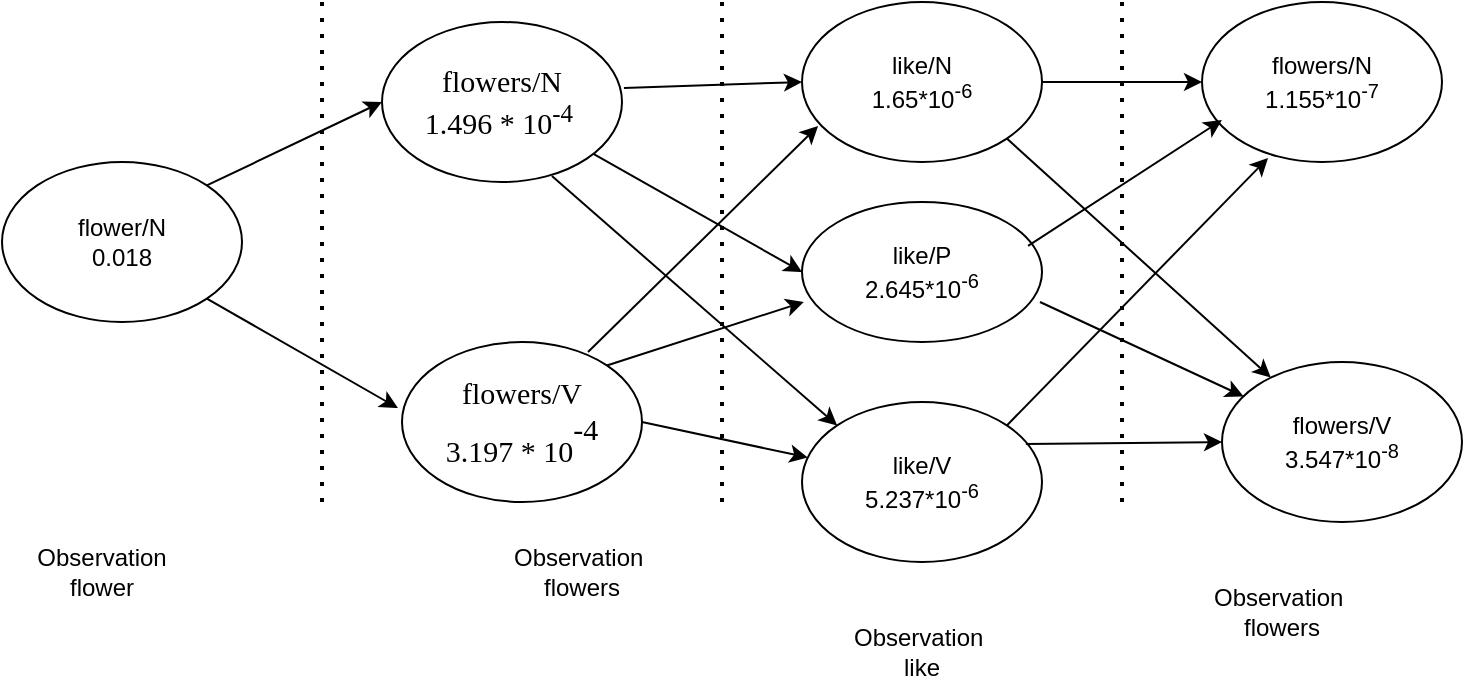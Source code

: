 <mxfile version="24.3.1" type="device">
  <diagram name="Trang-1" id="jYj0p3ZIIFoCpeCeqGQB">
    <mxGraphModel dx="1386" dy="-384" grid="1" gridSize="10" guides="1" tooltips="1" connect="1" arrows="1" fold="1" page="1" pageScale="1" pageWidth="827" pageHeight="1169" math="0" shadow="0">
      <root>
        <mxCell id="0" />
        <mxCell id="1" parent="0" />
        <mxCell id="jay1ybxhuvhl3Z6yMuMn-2" value="" style="endArrow=none;dashed=1;html=1;dashPattern=1 3;strokeWidth=2;rounded=0;" edge="1" parent="1">
          <mxGeometry width="50" height="50" relative="1" as="geometry">
            <mxPoint x="400" y="1480" as="sourcePoint" />
            <mxPoint x="400" y="1230" as="targetPoint" />
          </mxGeometry>
        </mxCell>
        <mxCell id="jay1ybxhuvhl3Z6yMuMn-3" value="" style="endArrow=none;dashed=1;html=1;dashPattern=1 3;strokeWidth=2;rounded=0;" edge="1" parent="1">
          <mxGeometry width="50" height="50" relative="1" as="geometry">
            <mxPoint x="200" y="1480" as="sourcePoint" />
            <mxPoint x="200" y="1230" as="targetPoint" />
            <Array as="points">
              <mxPoint x="200" y="1370" />
            </Array>
          </mxGeometry>
        </mxCell>
        <mxCell id="jay1ybxhuvhl3Z6yMuMn-4" value="" style="ellipse;whiteSpace=wrap;html=1;" vertex="1" parent="1">
          <mxGeometry x="40" y="1310" width="120" height="80" as="geometry" />
        </mxCell>
        <mxCell id="jay1ybxhuvhl3Z6yMuMn-5" value="flower/N&lt;div&gt;0.018&lt;/div&gt;" style="text;html=1;align=center;verticalAlign=middle;whiteSpace=wrap;rounded=0;" vertex="1" parent="1">
          <mxGeometry x="70" y="1335" width="60" height="30" as="geometry" />
        </mxCell>
        <mxCell id="jay1ybxhuvhl3Z6yMuMn-7" value="&lt;font style=&quot;font-size: 15px;&quot; face=&quot;Times New Roman&quot;&gt;flowers/N&lt;/font&gt;&lt;div style=&quot;font-size: 15px;&quot;&gt;&lt;div style=&quot;&quot;&gt;&lt;font style=&quot;font-size: 15px;&quot; face=&quot;DNfEV5vz6ggen_a1UJtg&quot;&gt;1.496 * 10&lt;sup style=&quot;&quot;&gt;-4&amp;nbsp;&lt;/sup&gt;&lt;/font&gt;&lt;/div&gt;&lt;/div&gt;" style="ellipse;whiteSpace=wrap;html=1;" vertex="1" parent="1">
          <mxGeometry x="230" y="1240" width="120" height="80" as="geometry" />
        </mxCell>
        <mxCell id="jay1ybxhuvhl3Z6yMuMn-8" value="&lt;font face=&quot;Times New Roman&quot; style=&quot;font-size: 15px;&quot;&gt;flowers/V&lt;/font&gt;&lt;div style=&quot;font-size: 15px;&quot;&gt;&lt;font face=&quot;cuQhnfD5aE3xB5Evx9vk&quot; style=&quot;font-size: 15px;&quot;&gt;&lt;span style=&quot;background-color: initial;&quot;&gt;3.197 * 10&lt;/span&gt;&lt;sup style=&quot;background-color: initial;&quot;&gt;&lt;span style=&quot;vertical-align: super; font-size: 15px;&quot;&gt;-4&lt;/span&gt;&lt;/sup&gt;&lt;/font&gt;&lt;/div&gt;" style="ellipse;whiteSpace=wrap;html=1;" vertex="1" parent="1">
          <mxGeometry x="240" y="1400" width="120" height="80" as="geometry" />
        </mxCell>
        <mxCell id="jay1ybxhuvhl3Z6yMuMn-9" value="like/N&lt;div&gt;1.65*10&lt;sup&gt;-6&lt;/sup&gt;&lt;/div&gt;" style="ellipse;whiteSpace=wrap;html=1;" vertex="1" parent="1">
          <mxGeometry x="440" y="1230" width="120" height="80" as="geometry" />
        </mxCell>
        <mxCell id="jay1ybxhuvhl3Z6yMuMn-10" value="like/P&lt;div&gt;2.645*10&lt;sup&gt;-6&lt;/sup&gt;&lt;/div&gt;" style="ellipse;whiteSpace=wrap;html=1;" vertex="1" parent="1">
          <mxGeometry x="440" y="1330" width="120" height="70" as="geometry" />
        </mxCell>
        <mxCell id="jay1ybxhuvhl3Z6yMuMn-11" value="like/V&lt;div&gt;5.237*10&lt;sup&gt;-6&lt;/sup&gt;&lt;/div&gt;" style="ellipse;whiteSpace=wrap;html=1;" vertex="1" parent="1">
          <mxGeometry x="440" y="1430" width="120" height="80" as="geometry" />
        </mxCell>
        <mxCell id="jay1ybxhuvhl3Z6yMuMn-14" value="Observation&lt;div&gt;flower&lt;/div&gt;" style="text;html=1;align=center;verticalAlign=middle;whiteSpace=wrap;rounded=0;" vertex="1" parent="1">
          <mxGeometry x="60" y="1500" width="60" height="30" as="geometry" />
        </mxCell>
        <mxCell id="jay1ybxhuvhl3Z6yMuMn-17" value="" style="endArrow=classic;html=1;rounded=0;exitX=1;exitY=0;exitDx=0;exitDy=0;entryX=0;entryY=0.5;entryDx=0;entryDy=0;" edge="1" parent="1" source="jay1ybxhuvhl3Z6yMuMn-4" target="jay1ybxhuvhl3Z6yMuMn-7">
          <mxGeometry width="50" height="50" relative="1" as="geometry">
            <mxPoint x="390" y="1390" as="sourcePoint" />
            <mxPoint x="440" y="1340" as="targetPoint" />
          </mxGeometry>
        </mxCell>
        <mxCell id="jay1ybxhuvhl3Z6yMuMn-18" value="" style="endArrow=classic;html=1;rounded=0;exitX=1;exitY=1;exitDx=0;exitDy=0;entryX=-0.017;entryY=0.413;entryDx=0;entryDy=0;entryPerimeter=0;" edge="1" parent="1" source="jay1ybxhuvhl3Z6yMuMn-4" target="jay1ybxhuvhl3Z6yMuMn-8">
          <mxGeometry width="50" height="50" relative="1" as="geometry">
            <mxPoint x="390" y="1390" as="sourcePoint" />
            <mxPoint x="440" y="1340" as="targetPoint" />
          </mxGeometry>
        </mxCell>
        <mxCell id="jay1ybxhuvhl3Z6yMuMn-19" value="Observation&amp;nbsp;&lt;div&gt;flowers&lt;/div&gt;" style="text;html=1;align=center;verticalAlign=middle;whiteSpace=wrap;rounded=0;" vertex="1" parent="1">
          <mxGeometry x="300" y="1500" width="60" height="30" as="geometry" />
        </mxCell>
        <mxCell id="jay1ybxhuvhl3Z6yMuMn-20" value="" style="endArrow=classic;html=1;rounded=0;exitX=1.008;exitY=0.413;exitDx=0;exitDy=0;exitPerimeter=0;entryX=0;entryY=0.5;entryDx=0;entryDy=0;" edge="1" parent="1" source="jay1ybxhuvhl3Z6yMuMn-7" target="jay1ybxhuvhl3Z6yMuMn-9">
          <mxGeometry width="50" height="50" relative="1" as="geometry">
            <mxPoint x="390" y="1390" as="sourcePoint" />
            <mxPoint x="560" y="1270" as="targetPoint" />
          </mxGeometry>
        </mxCell>
        <mxCell id="jay1ybxhuvhl3Z6yMuMn-21" value="" style="endArrow=classic;html=1;rounded=0;exitX=1;exitY=0.5;exitDx=0;exitDy=0;" edge="1" parent="1" source="jay1ybxhuvhl3Z6yMuMn-8" target="jay1ybxhuvhl3Z6yMuMn-11">
          <mxGeometry width="50" height="50" relative="1" as="geometry">
            <mxPoint x="390" y="1390" as="sourcePoint" />
            <mxPoint x="440" y="1340" as="targetPoint" />
          </mxGeometry>
        </mxCell>
        <mxCell id="jay1ybxhuvhl3Z6yMuMn-22" value="" style="endArrow=classic;html=1;rounded=0;entryX=0;entryY=0.5;entryDx=0;entryDy=0;" edge="1" parent="1" source="jay1ybxhuvhl3Z6yMuMn-7" target="jay1ybxhuvhl3Z6yMuMn-10">
          <mxGeometry width="50" height="50" relative="1" as="geometry">
            <mxPoint x="380" y="1310" as="sourcePoint" />
            <mxPoint x="440" y="1340" as="targetPoint" />
          </mxGeometry>
        </mxCell>
        <mxCell id="jay1ybxhuvhl3Z6yMuMn-23" value="" style="endArrow=classic;html=1;rounded=0;exitX=1;exitY=0;exitDx=0;exitDy=0;entryX=0.008;entryY=0.714;entryDx=0;entryDy=0;entryPerimeter=0;" edge="1" parent="1" source="jay1ybxhuvhl3Z6yMuMn-8" target="jay1ybxhuvhl3Z6yMuMn-10">
          <mxGeometry width="50" height="50" relative="1" as="geometry">
            <mxPoint x="390" y="1390" as="sourcePoint" />
            <mxPoint x="440" y="1340" as="targetPoint" />
          </mxGeometry>
        </mxCell>
        <mxCell id="jay1ybxhuvhl3Z6yMuMn-24" value="" style="endArrow=classic;html=1;rounded=0;exitX=0.708;exitY=0.963;exitDx=0;exitDy=0;exitPerimeter=0;entryX=0;entryY=0;entryDx=0;entryDy=0;" edge="1" parent="1" source="jay1ybxhuvhl3Z6yMuMn-7" target="jay1ybxhuvhl3Z6yMuMn-11">
          <mxGeometry width="50" height="50" relative="1" as="geometry">
            <mxPoint x="390" y="1390" as="sourcePoint" />
            <mxPoint x="440" y="1340" as="targetPoint" />
          </mxGeometry>
        </mxCell>
        <mxCell id="jay1ybxhuvhl3Z6yMuMn-25" value="" style="endArrow=classic;html=1;rounded=0;exitX=0.775;exitY=0.063;exitDx=0;exitDy=0;exitPerimeter=0;entryX=0.067;entryY=0.775;entryDx=0;entryDy=0;entryPerimeter=0;" edge="1" parent="1" source="jay1ybxhuvhl3Z6yMuMn-8" target="jay1ybxhuvhl3Z6yMuMn-9">
          <mxGeometry width="50" height="50" relative="1" as="geometry">
            <mxPoint x="390" y="1390" as="sourcePoint" />
            <mxPoint x="440" y="1340" as="targetPoint" />
          </mxGeometry>
        </mxCell>
        <mxCell id="jay1ybxhuvhl3Z6yMuMn-26" value="Observation&amp;nbsp;&lt;div&gt;like&lt;/div&gt;" style="text;html=1;align=center;verticalAlign=middle;whiteSpace=wrap;rounded=0;" vertex="1" parent="1">
          <mxGeometry x="470" y="1540" width="60" height="30" as="geometry" />
        </mxCell>
        <mxCell id="jay1ybxhuvhl3Z6yMuMn-27" value="" style="endArrow=none;dashed=1;html=1;dashPattern=1 3;strokeWidth=2;rounded=0;" edge="1" parent="1">
          <mxGeometry width="50" height="50" relative="1" as="geometry">
            <mxPoint x="600" y="1480" as="sourcePoint" />
            <mxPoint x="600" y="1230" as="targetPoint" />
          </mxGeometry>
        </mxCell>
        <mxCell id="jay1ybxhuvhl3Z6yMuMn-28" value="Observation&amp;nbsp;&lt;div&gt;flowers&lt;/div&gt;" style="text;html=1;align=center;verticalAlign=middle;whiteSpace=wrap;rounded=0;" vertex="1" parent="1">
          <mxGeometry x="650" y="1520" width="60" height="30" as="geometry" />
        </mxCell>
        <mxCell id="jay1ybxhuvhl3Z6yMuMn-29" value="flowers/N&lt;div&gt;1.155*10&lt;sup&gt;-7&lt;/sup&gt;&lt;/div&gt;" style="ellipse;whiteSpace=wrap;html=1;" vertex="1" parent="1">
          <mxGeometry x="640" y="1230" width="120" height="80" as="geometry" />
        </mxCell>
        <mxCell id="jay1ybxhuvhl3Z6yMuMn-30" value="flowers/V&lt;div&gt;3.547*10&lt;sup&gt;-8&lt;/sup&gt;&lt;/div&gt;" style="ellipse;whiteSpace=wrap;html=1;" vertex="1" parent="1">
          <mxGeometry x="650" y="1410" width="120" height="80" as="geometry" />
        </mxCell>
        <mxCell id="jay1ybxhuvhl3Z6yMuMn-31" value="" style="endArrow=classic;html=1;rounded=0;exitX=1;exitY=0.5;exitDx=0;exitDy=0;" edge="1" parent="1" source="jay1ybxhuvhl3Z6yMuMn-9" target="jay1ybxhuvhl3Z6yMuMn-29">
          <mxGeometry width="50" height="50" relative="1" as="geometry">
            <mxPoint x="600" y="1260" as="sourcePoint" />
            <mxPoint x="650" y="1210" as="targetPoint" />
          </mxGeometry>
        </mxCell>
        <mxCell id="jay1ybxhuvhl3Z6yMuMn-32" value="" style="endArrow=classic;html=1;rounded=0;exitX=0.933;exitY=0.263;exitDx=0;exitDy=0;exitPerimeter=0;entryX=0;entryY=0.5;entryDx=0;entryDy=0;" edge="1" parent="1" source="jay1ybxhuvhl3Z6yMuMn-11" target="jay1ybxhuvhl3Z6yMuMn-30">
          <mxGeometry width="50" height="50" relative="1" as="geometry">
            <mxPoint x="600" y="1260" as="sourcePoint" />
            <mxPoint x="650" y="1210" as="targetPoint" />
          </mxGeometry>
        </mxCell>
        <mxCell id="jay1ybxhuvhl3Z6yMuMn-33" value="" style="endArrow=classic;html=1;rounded=0;exitX=0.942;exitY=0.314;exitDx=0;exitDy=0;exitPerimeter=0;entryX=0.083;entryY=0.738;entryDx=0;entryDy=0;entryPerimeter=0;" edge="1" parent="1" source="jay1ybxhuvhl3Z6yMuMn-10" target="jay1ybxhuvhl3Z6yMuMn-29">
          <mxGeometry width="50" height="50" relative="1" as="geometry">
            <mxPoint x="600" y="1260" as="sourcePoint" />
            <mxPoint x="650" y="1210" as="targetPoint" />
          </mxGeometry>
        </mxCell>
        <mxCell id="jay1ybxhuvhl3Z6yMuMn-35" value="" style="endArrow=classic;html=1;rounded=0;exitX=1;exitY=0;exitDx=0;exitDy=0;entryX=0.275;entryY=0.975;entryDx=0;entryDy=0;entryPerimeter=0;" edge="1" parent="1" source="jay1ybxhuvhl3Z6yMuMn-11" target="jay1ybxhuvhl3Z6yMuMn-29">
          <mxGeometry width="50" height="50" relative="1" as="geometry">
            <mxPoint x="559.996" y="1569.996" as="sourcePoint" />
            <mxPoint x="668" y="1340" as="targetPoint" />
          </mxGeometry>
        </mxCell>
        <mxCell id="jay1ybxhuvhl3Z6yMuMn-36" value="" style="endArrow=classic;html=1;rounded=0;" edge="1" parent="1" target="jay1ybxhuvhl3Z6yMuMn-30">
          <mxGeometry width="50" height="50" relative="1" as="geometry">
            <mxPoint x="559" y="1380" as="sourcePoint" />
            <mxPoint x="650" y="1210" as="targetPoint" />
          </mxGeometry>
        </mxCell>
        <mxCell id="jay1ybxhuvhl3Z6yMuMn-37" value="" style="endArrow=classic;html=1;rounded=0;exitX=1;exitY=1;exitDx=0;exitDy=0;" edge="1" parent="1" source="jay1ybxhuvhl3Z6yMuMn-9" target="jay1ybxhuvhl3Z6yMuMn-30">
          <mxGeometry width="50" height="50" relative="1" as="geometry">
            <mxPoint x="600" y="1260" as="sourcePoint" />
            <mxPoint x="650" y="1210" as="targetPoint" />
          </mxGeometry>
        </mxCell>
      </root>
    </mxGraphModel>
  </diagram>
</mxfile>
